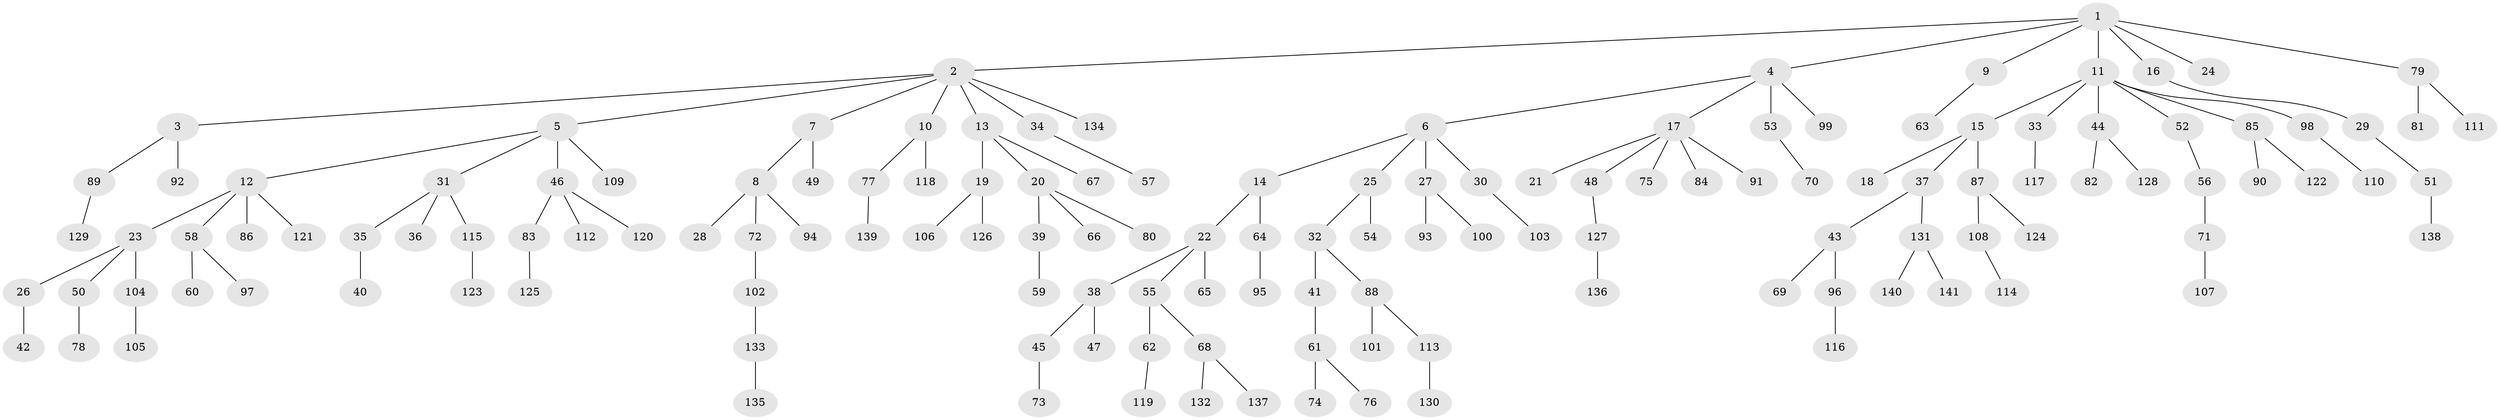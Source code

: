 // coarse degree distribution, {7: 0.010416666666666666, 9: 0.010416666666666666, 5: 0.0625, 4: 0.041666666666666664, 3: 0.08333333333333333, 8: 0.010416666666666666, 6: 0.010416666666666666, 2: 0.16666666666666666, 1: 0.6041666666666666}
// Generated by graph-tools (version 1.1) at 2025/52/02/27/25 19:52:12]
// undirected, 141 vertices, 140 edges
graph export_dot {
graph [start="1"]
  node [color=gray90,style=filled];
  1;
  2;
  3;
  4;
  5;
  6;
  7;
  8;
  9;
  10;
  11;
  12;
  13;
  14;
  15;
  16;
  17;
  18;
  19;
  20;
  21;
  22;
  23;
  24;
  25;
  26;
  27;
  28;
  29;
  30;
  31;
  32;
  33;
  34;
  35;
  36;
  37;
  38;
  39;
  40;
  41;
  42;
  43;
  44;
  45;
  46;
  47;
  48;
  49;
  50;
  51;
  52;
  53;
  54;
  55;
  56;
  57;
  58;
  59;
  60;
  61;
  62;
  63;
  64;
  65;
  66;
  67;
  68;
  69;
  70;
  71;
  72;
  73;
  74;
  75;
  76;
  77;
  78;
  79;
  80;
  81;
  82;
  83;
  84;
  85;
  86;
  87;
  88;
  89;
  90;
  91;
  92;
  93;
  94;
  95;
  96;
  97;
  98;
  99;
  100;
  101;
  102;
  103;
  104;
  105;
  106;
  107;
  108;
  109;
  110;
  111;
  112;
  113;
  114;
  115;
  116;
  117;
  118;
  119;
  120;
  121;
  122;
  123;
  124;
  125;
  126;
  127;
  128;
  129;
  130;
  131;
  132;
  133;
  134;
  135;
  136;
  137;
  138;
  139;
  140;
  141;
  1 -- 2;
  1 -- 4;
  1 -- 9;
  1 -- 11;
  1 -- 16;
  1 -- 24;
  1 -- 79;
  2 -- 3;
  2 -- 5;
  2 -- 7;
  2 -- 10;
  2 -- 13;
  2 -- 34;
  2 -- 134;
  3 -- 89;
  3 -- 92;
  4 -- 6;
  4 -- 17;
  4 -- 53;
  4 -- 99;
  5 -- 12;
  5 -- 31;
  5 -- 46;
  5 -- 109;
  6 -- 14;
  6 -- 25;
  6 -- 27;
  6 -- 30;
  7 -- 8;
  7 -- 49;
  8 -- 28;
  8 -- 72;
  8 -- 94;
  9 -- 63;
  10 -- 77;
  10 -- 118;
  11 -- 15;
  11 -- 33;
  11 -- 44;
  11 -- 52;
  11 -- 85;
  11 -- 98;
  12 -- 23;
  12 -- 58;
  12 -- 86;
  12 -- 121;
  13 -- 19;
  13 -- 20;
  13 -- 67;
  14 -- 22;
  14 -- 64;
  15 -- 18;
  15 -- 37;
  15 -- 87;
  16 -- 29;
  17 -- 21;
  17 -- 48;
  17 -- 75;
  17 -- 84;
  17 -- 91;
  19 -- 106;
  19 -- 126;
  20 -- 39;
  20 -- 66;
  20 -- 80;
  22 -- 38;
  22 -- 55;
  22 -- 65;
  23 -- 26;
  23 -- 50;
  23 -- 104;
  25 -- 32;
  25 -- 54;
  26 -- 42;
  27 -- 93;
  27 -- 100;
  29 -- 51;
  30 -- 103;
  31 -- 35;
  31 -- 36;
  31 -- 115;
  32 -- 41;
  32 -- 88;
  33 -- 117;
  34 -- 57;
  35 -- 40;
  37 -- 43;
  37 -- 131;
  38 -- 45;
  38 -- 47;
  39 -- 59;
  41 -- 61;
  43 -- 69;
  43 -- 96;
  44 -- 82;
  44 -- 128;
  45 -- 73;
  46 -- 83;
  46 -- 112;
  46 -- 120;
  48 -- 127;
  50 -- 78;
  51 -- 138;
  52 -- 56;
  53 -- 70;
  55 -- 62;
  55 -- 68;
  56 -- 71;
  58 -- 60;
  58 -- 97;
  61 -- 74;
  61 -- 76;
  62 -- 119;
  64 -- 95;
  68 -- 132;
  68 -- 137;
  71 -- 107;
  72 -- 102;
  77 -- 139;
  79 -- 81;
  79 -- 111;
  83 -- 125;
  85 -- 90;
  85 -- 122;
  87 -- 108;
  87 -- 124;
  88 -- 101;
  88 -- 113;
  89 -- 129;
  96 -- 116;
  98 -- 110;
  102 -- 133;
  104 -- 105;
  108 -- 114;
  113 -- 130;
  115 -- 123;
  127 -- 136;
  131 -- 140;
  131 -- 141;
  133 -- 135;
}
